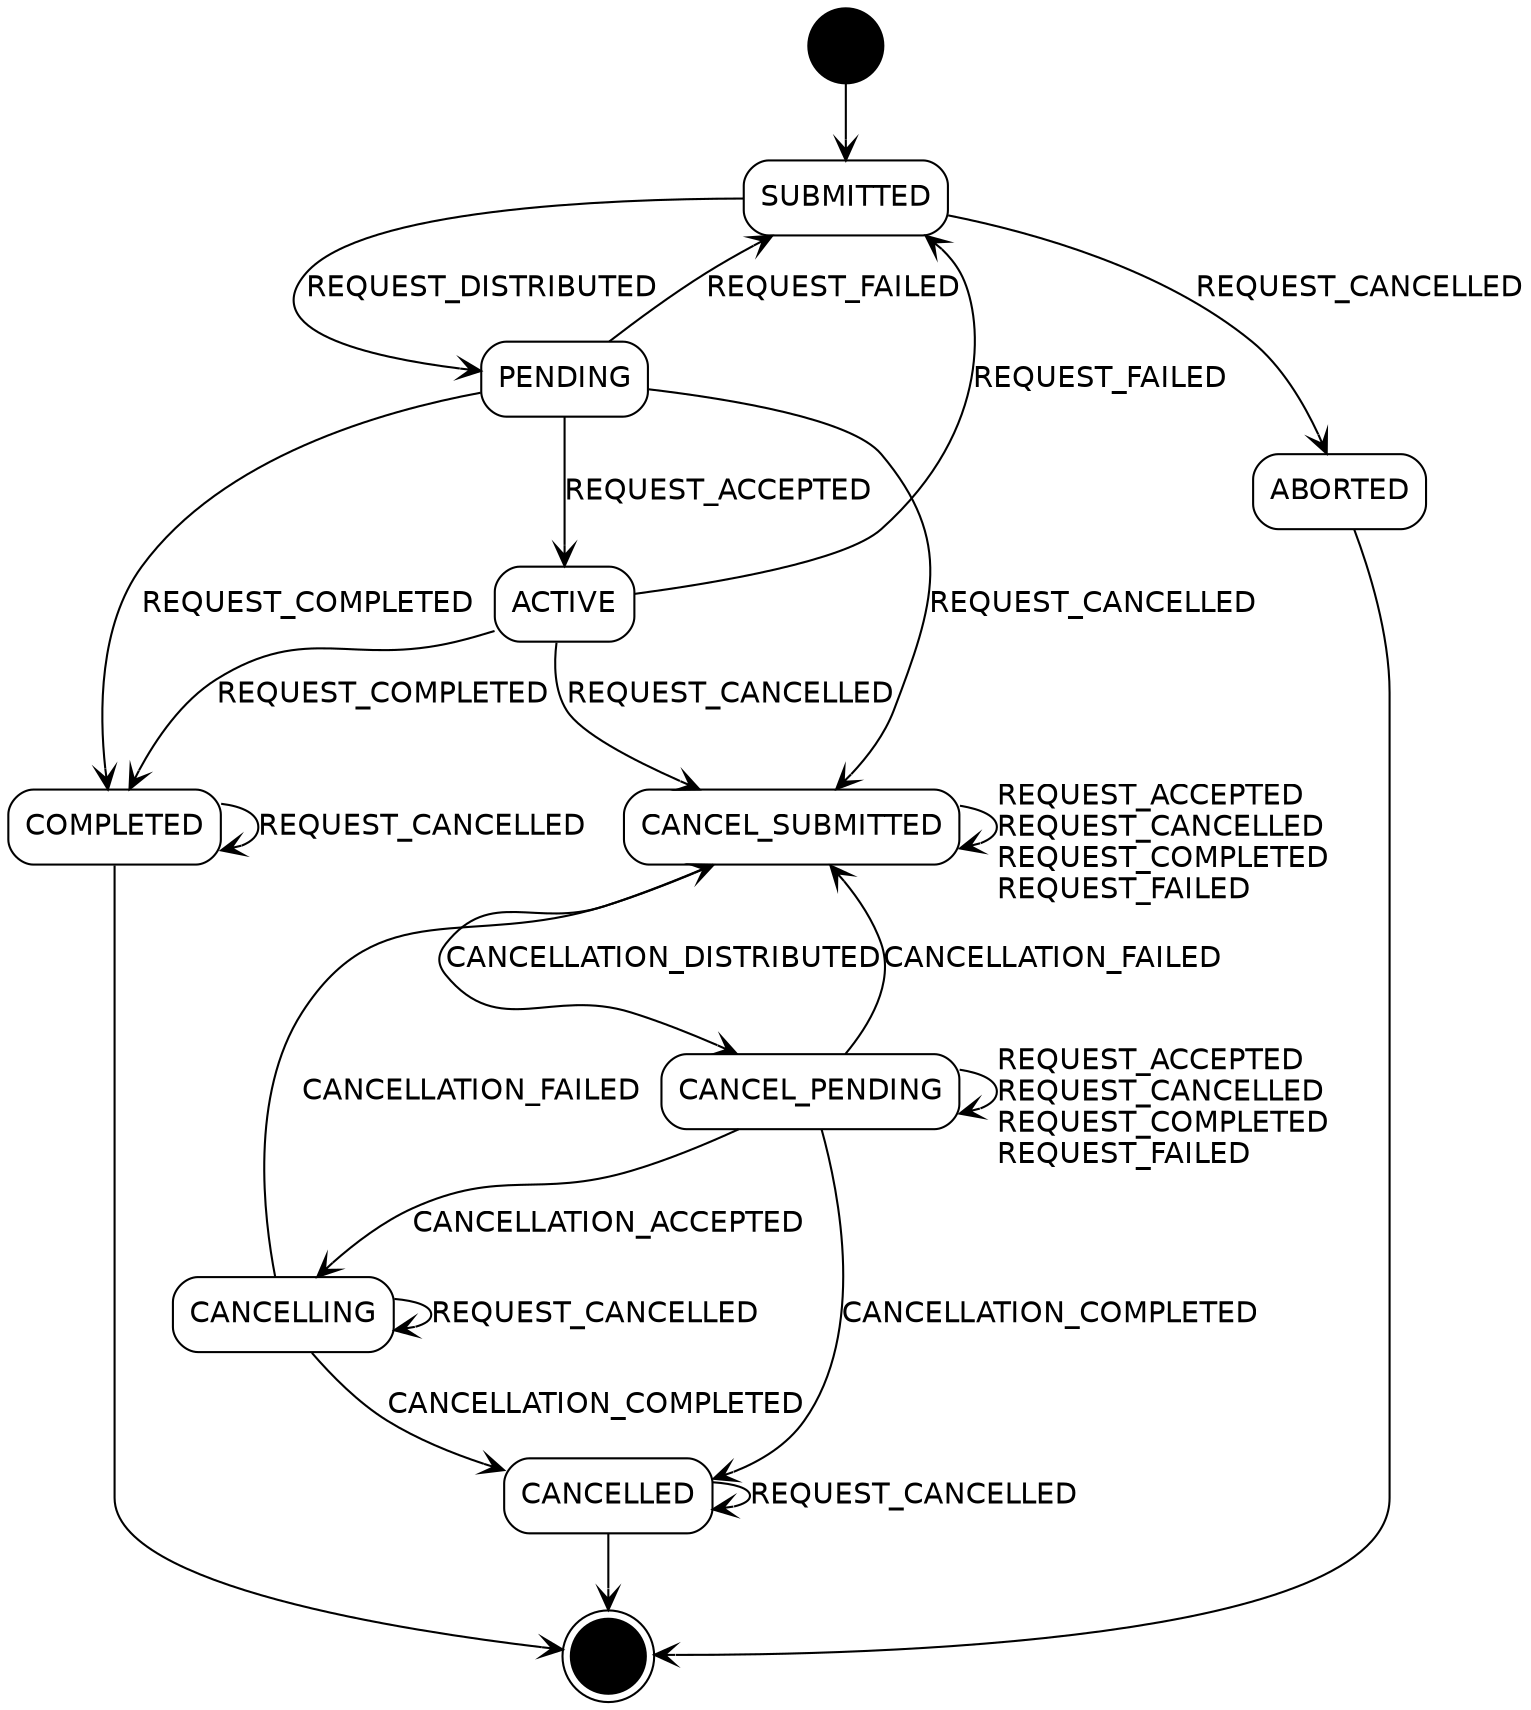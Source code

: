 /* Action service action states. Run using dot -Tpng actionstates.dot > actionstates.png */
/* See https://fsteeg.wordpress.com/2006/11/16/uml-activity-diagrams-with-graphviz/ */
digraph actionstates {
    size="20,20";
    edge[arrowhead=open]
    node [shape=rectangle];
    start[shape=circle, label="", fillcolor=black, style=filled]
    end[shape=doublecircle, label="", fillcolor=black, style=filled]
    submitted[label="SUBMITTED", fontname="helvetica", style=rounded]
    pending[label="PENDING", fontname="helvetica", style=rounded]
    active[label="ACTIVE", fontname="helvetica", style=rounded]
    completed[label="COMPLETED", fontname="helvetica", style=rounded]
    aborted[label="ABORTED", fontname="helvetica", style=rounded]
    cancelsubmitted[label="CANCEL_SUBMITTED", fontname="helvetica", style=rounded]
    cancelpending[label="CANCEL_PENDING", fontname="helvetica", style=rounded]
    cancelling[label="CANCELLING", fontname="helvetica", style=rounded]
    cancelled[label="CANCELLED", fontname="helvetica", style=rounded]

    start -> submitted
    submitted -> pending[fontname="helvetica", label="REQUEST_DISTRIBUTED"]
    submitted -> aborted[fontname="helvetica", label="REQUEST_CANCELLED"]
    pending -> active[fontname="helvetica", label="REQUEST_ACCEPTED"]
    pending -> completed[fontname="helvetica", label="REQUEST_COMPLETED"]
    active -> completed[fontname="helvetica", label="REQUEST_COMPLETED"]
    cancelsubmitted -> cancelpending[fontname="helvetica", label="CANCELLATION_DISTRIBUTED"]
    cancelpending -> cancelling[fontname="helvetica", label="CANCELLATION_ACCEPTED"]
    cancelling -> cancelled[fontname="helvetica", label="CANCELLATION_COMPLETED"]
    active -> submitted[fontname="helvetica", label="REQUEST_FAILED"]
    pending -> submitted[fontname="helvetica", label="REQUEST_FAILED"]
    active -> cancelsubmitted[fontname="helvetica", label="REQUEST_CANCELLED"]
    pending -> cancelsubmitted[fontname="helvetica", label="REQUEST_CANCELLED"]
    cancelling -> cancelsubmitted[fontname="helvetica", label="CANCELLATION_FAILED"]
    cancelpending -> cancelsubmitted[fontname="helvetica", label="CANCELLATION_FAILED"]
    cancelpending -> cancelled[fontname="helvetica", label="CANCELLATION_COMPLETED"]
    cancelsubmitted -> cancelsubmitted[fontname="helvetica", label="\lREQUEST_ACCEPTED\lREQUEST_CANCELLED\lREQUEST_COMPLETED\lREQUEST_FAILED\l"]
    cancelpending -> cancelpending[fontname="helvetica", label="\lREQUEST_ACCEPTED\lREQUEST_CANCELLED\lREQUEST_COMPLETED\lREQUEST_FAILED\l"]
    completed -> completed[fontname="helvetica", label="REQUEST_CANCELLED"]
    cancelled -> cancelled[fontname="helvetica", label="REQUEST_CANCELLED"]
    cancelling -> cancelling[fontname="helvetica", label="REQUEST_CANCELLED"]
    aborted -> end
    completed -> end
    cancelled -> end
}
